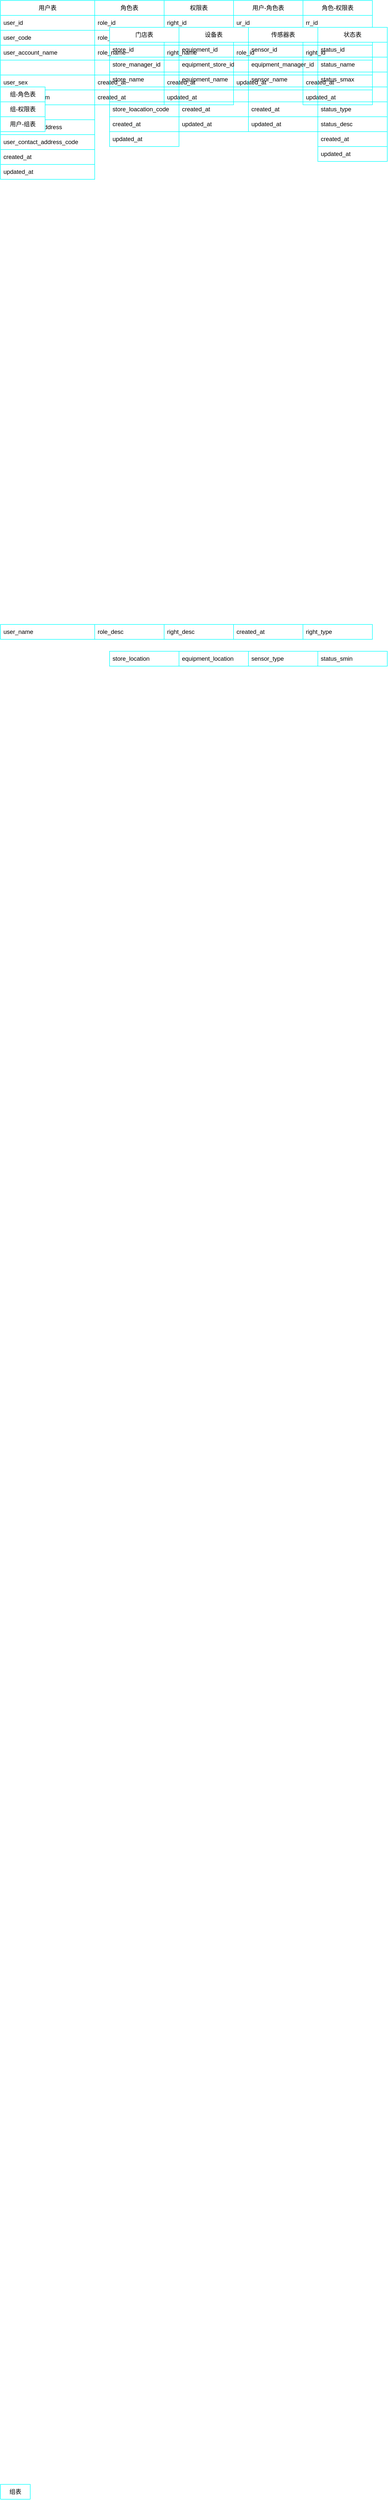 <mxfile>
    <diagram id="f5doWY8gKicb6j-VvEXf" name="第 1 页">
        <mxGraphModel dx="1785" dy="424" grid="1" gridSize="10" guides="1" tooltips="1" connect="1" arrows="1" fold="1" page="1" pageScale="1" pageWidth="827" pageHeight="1169" math="0" shadow="0">
            <root>
                <mxCell id="0"/>
                <mxCell id="1" parent="0"/>
                <object label="用户表" id="2">
                    <mxCell style="swimlane;fontStyle=0;childLayout=stackLayout;horizontal=1;startSize=30;horizontalStack=0;resizeParent=1;resizeParentMax=0;resizeLast=0;collapsible=1;marginBottom=0;whiteSpace=wrap;html=1;movable=1;resizable=1;rotatable=1;deletable=1;editable=1;connectable=1;strokeColor=#00FFFF;" parent="1" vertex="1">
                        <mxGeometry x="-500" y="256" width="190" height="360" as="geometry">
                            <mxRectangle x="-50" y="70" width="80" height="30" as="alternateBounds"/>
                        </mxGeometry>
                    </mxCell>
                </object>
                <mxCell id="3" value="user_id" style="text;strokeColor=#00FFFF;fillColor=none;align=left;verticalAlign=middle;spacingLeft=4;spacingRight=4;overflow=hidden;points=[[0,0.5],[1,0.5]];portConstraint=eastwest;rotatable=0;whiteSpace=wrap;html=1;" parent="2" vertex="1">
                    <mxGeometry y="30" width="190" height="30" as="geometry"/>
                </mxCell>
                <mxCell id="54" value="user_code" style="text;strokeColor=#00FFFF;fillColor=none;align=left;verticalAlign=middle;spacingLeft=4;spacingRight=4;overflow=hidden;points=[[0,0.5],[1,0.5]];portConstraint=eastwest;rotatable=0;whiteSpace=wrap;html=1;" parent="2" vertex="1">
                    <mxGeometry y="60" width="190" height="30" as="geometry"/>
                </mxCell>
                <mxCell id="4" value="user_account_name" style="text;strokeColor=#00FFFF;fillColor=none;align=left;verticalAlign=middle;spacingLeft=4;spacingRight=4;overflow=hidden;points=[[0,0.5],[1,0.5]];portConstraint=eastwest;rotatable=0;whiteSpace=wrap;html=1;" parent="2" vertex="1">
                    <mxGeometry y="90" width="190" height="30" as="geometry"/>
                </mxCell>
                <mxCell id="5" value="user_name&lt;br&gt;" style="text;strokeColor=#00FFFF;fillColor=none;align=left;verticalAlign=middle;spacingLeft=4;spacingRight=4;overflow=hidden;points=[[0,0.5],[1,0.5]];portConstraint=eastwest;rotatable=0;whiteSpace=wrap;html=1;" parent="2" vertex="1">
                    <mxGeometry y="1256" width="190" height="30" as="geometry"/>
                </mxCell>
                <mxCell id="11" value="user_sex&lt;br&gt;" style="text;strokeColor=#00FFFF;fillColor=none;align=left;verticalAlign=middle;spacingLeft=4;spacingRight=4;overflow=hidden;points=[[0,0.5],[1,0.5]];portConstraint=eastwest;rotatable=0;whiteSpace=wrap;html=1;" parent="2" vertex="1">
                    <mxGeometry y="150" width="190" height="30" as="geometry"/>
                </mxCell>
                <mxCell id="12" value="user_phone_num" style="text;strokeColor=#00FFFF;fillColor=none;align=left;verticalAlign=middle;spacingLeft=4;spacingRight=4;overflow=hidden;points=[[0,0.5],[1,0.5]];portConstraint=eastwest;rotatable=0;whiteSpace=wrap;html=1;" parent="2" vertex="1">
                    <mxGeometry y="180" width="190" height="30" as="geometry"/>
                </mxCell>
                <mxCell id="13" value="user_location" style="text;strokeColor=#00FFFF;fillColor=none;align=left;verticalAlign=middle;spacingLeft=4;spacingRight=4;overflow=hidden;points=[[0,0.5],[1,0.5]];portConstraint=eastwest;rotatable=0;whiteSpace=wrap;html=1;" parent="2" vertex="1">
                    <mxGeometry y="210" width="190" height="30" as="geometry"/>
                </mxCell>
                <mxCell id="14" value="user_contact_address" style="text;strokeColor=#00FFFF;fillColor=none;align=left;verticalAlign=middle;spacingLeft=4;spacingRight=4;overflow=hidden;points=[[0,0.5],[1,0.5]];portConstraint=eastwest;rotatable=0;whiteSpace=wrap;html=1;" parent="2" vertex="1">
                    <mxGeometry y="240" width="190" height="30" as="geometry"/>
                </mxCell>
                <mxCell id="15" value="user_contact_address_code" style="text;strokeColor=#00FFFF;fillColor=none;align=left;verticalAlign=middle;spacingLeft=4;spacingRight=4;overflow=hidden;points=[[0,0.5],[1,0.5]];portConstraint=eastwest;rotatable=0;whiteSpace=wrap;html=1;" parent="2" vertex="1">
                    <mxGeometry y="270" width="190" height="30" as="geometry"/>
                </mxCell>
                <mxCell id="21" value="created_at&lt;span style=&quot;white-space: pre;&quot;&gt;&#9;&lt;/span&gt;" style="text;strokeColor=#00FFFF;fillColor=none;align=left;verticalAlign=middle;spacingLeft=4;spacingRight=4;overflow=hidden;points=[[0,0.5],[1,0.5]];portConstraint=eastwest;rotatable=0;whiteSpace=wrap;html=1;" parent="2" vertex="1">
                    <mxGeometry y="300" width="190" height="30" as="geometry"/>
                </mxCell>
                <mxCell id="22" value="updated_at" style="text;strokeColor=#00FFFF;fillColor=none;align=left;verticalAlign=middle;spacingLeft=4;spacingRight=4;overflow=hidden;points=[[0,0.5],[1,0.5]];portConstraint=eastwest;rotatable=0;whiteSpace=wrap;html=1;" parent="2" vertex="1">
                    <mxGeometry y="330" width="190" height="30" as="geometry"/>
                </mxCell>
                <mxCell id="17" value="角色表" style="swimlane;fontStyle=0;childLayout=stackLayout;horizontal=1;startSize=30;horizontalStack=0;resizeParent=1;resizeParentMax=0;resizeLast=0;collapsible=1;marginBottom=0;whiteSpace=wrap;html=1;strokeColor=#00FFFF;" parent="1" vertex="1">
                    <mxGeometry x="-310" y="256" width="140" height="210" as="geometry"/>
                </mxCell>
                <mxCell id="18" value="role_id" style="text;strokeColor=#00FFFF;fillColor=none;align=left;verticalAlign=middle;spacingLeft=4;spacingRight=4;overflow=hidden;points=[[0,0.5],[1,0.5]];portConstraint=eastwest;rotatable=0;whiteSpace=wrap;html=1;" parent="17" vertex="1">
                    <mxGeometry y="30" width="140" height="30" as="geometry"/>
                </mxCell>
                <mxCell id="23" value="role_parent_id" style="text;strokeColor=#00FFFF;fillColor=none;align=left;verticalAlign=middle;spacingLeft=4;spacingRight=4;overflow=hidden;points=[[0,0.5],[1,0.5]];portConstraint=eastwest;rotatable=0;whiteSpace=wrap;html=1;" parent="17" vertex="1">
                    <mxGeometry y="60" width="140" height="30" as="geometry"/>
                </mxCell>
                <mxCell id="19" value="role_name" style="text;strokeColor=#00FFFF;fillColor=none;align=left;verticalAlign=middle;spacingLeft=4;spacingRight=4;overflow=hidden;points=[[0,0.5],[1,0.5]];portConstraint=eastwest;rotatable=0;whiteSpace=wrap;html=1;" parent="17" vertex="1">
                    <mxGeometry y="90" width="140" height="30" as="geometry"/>
                </mxCell>
                <mxCell id="256" value="role_desc" style="text;strokeColor=#00FFFF;fillColor=none;align=left;verticalAlign=middle;spacingLeft=4;spacingRight=4;overflow=hidden;points=[[0,0.5],[1,0.5]];portConstraint=eastwest;rotatable=0;whiteSpace=wrap;html=1;" parent="17" vertex="1">
                    <mxGeometry y="1256" width="140" height="30" as="geometry"/>
                </mxCell>
                <mxCell id="25" value="created_at&lt;span style=&quot;white-space: pre;&quot;&gt;&#9;&lt;/span&gt;" style="text;strokeColor=#00FFFF;fillColor=none;align=left;verticalAlign=middle;spacingLeft=4;spacingRight=4;overflow=hidden;points=[[0,0.5],[1,0.5]];portConstraint=eastwest;rotatable=0;whiteSpace=wrap;html=1;" parent="17" vertex="1">
                    <mxGeometry y="150" width="140" height="30" as="geometry"/>
                </mxCell>
                <mxCell id="24" value="created_at" style="text;strokeColor=#00FFFF;fillColor=none;align=left;verticalAlign=middle;spacingLeft=4;spacingRight=4;overflow=hidden;points=[[0,0.5],[1,0.5]];portConstraint=eastwest;rotatable=0;whiteSpace=wrap;html=1;" parent="17" vertex="1">
                    <mxGeometry y="180" width="140" height="30" as="geometry"/>
                </mxCell>
                <mxCell id="26" value="权限表" style="swimlane;fontStyle=0;childLayout=stackLayout;horizontal=1;startSize=30;horizontalStack=0;resizeParent=1;resizeParentMax=0;resizeLast=0;collapsible=1;marginBottom=0;whiteSpace=wrap;html=1;strokeColor=#00FFFF;" parent="1" vertex="1">
                    <mxGeometry x="-170" y="256" width="140" height="210" as="geometry"/>
                </mxCell>
                <mxCell id="27" value="right_id" style="text;strokeColor=#00FFFF;fillColor=none;align=left;verticalAlign=middle;spacingLeft=4;spacingRight=4;overflow=hidden;points=[[0,0.5],[1,0.5]];portConstraint=eastwest;rotatable=0;whiteSpace=wrap;html=1;" parent="26" vertex="1">
                    <mxGeometry y="30" width="140" height="30" as="geometry"/>
                </mxCell>
                <mxCell id="28" value="right_parent_id" style="text;strokeColor=#00FFFF;fillColor=none;align=left;verticalAlign=middle;spacingLeft=4;spacingRight=4;overflow=hidden;points=[[0,0.5],[1,0.5]];portConstraint=eastwest;rotatable=0;whiteSpace=wrap;html=1;" parent="26" vertex="1">
                    <mxGeometry y="60" width="140" height="30" as="geometry"/>
                </mxCell>
                <mxCell id="29" value="right_name" style="text;strokeColor=#00FFFF;fillColor=none;align=left;verticalAlign=middle;spacingLeft=4;spacingRight=4;overflow=hidden;points=[[0,0.5],[1,0.5]];portConstraint=eastwest;rotatable=0;whiteSpace=wrap;html=1;" parent="26" vertex="1">
                    <mxGeometry y="90" width="140" height="30" as="geometry"/>
                </mxCell>
                <mxCell id="32" value="right_desc" style="text;strokeColor=#00FFFF;fillColor=none;align=left;verticalAlign=middle;spacingLeft=4;spacingRight=4;overflow=hidden;points=[[0,0.5],[1,0.5]];portConstraint=eastwest;rotatable=0;whiteSpace=wrap;html=1;" parent="26" vertex="1">
                    <mxGeometry y="1256" width="140" height="30" as="geometry"/>
                </mxCell>
                <mxCell id="31" value="created_at&lt;span style=&quot;white-space: pre;&quot;&gt;&#9;&lt;/span&gt;" style="text;strokeColor=#00FFFF;fillColor=none;align=left;verticalAlign=middle;spacingLeft=4;spacingRight=4;overflow=hidden;points=[[0,0.5],[1,0.5]];portConstraint=eastwest;rotatable=0;whiteSpace=wrap;html=1;" parent="26" vertex="1">
                    <mxGeometry y="150" width="140" height="30" as="geometry"/>
                </mxCell>
                <mxCell id="30" value="updated_at" style="text;strokeColor=#00FFFF;fillColor=none;align=left;verticalAlign=middle;spacingLeft=4;spacingRight=4;overflow=hidden;points=[[0,0.5],[1,0.5]];portConstraint=eastwest;rotatable=0;whiteSpace=wrap;html=1;" parent="26" vertex="1">
                    <mxGeometry y="180" width="140" height="30" as="geometry"/>
                </mxCell>
                <mxCell id="33" value="组表" style="swimlane;fontStyle=0;childLayout=stackLayout;horizontal=1;startSize=30;horizontalStack=0;resizeParent=1;resizeParentMax=0;resizeLast=0;collapsible=1;marginBottom=0;whiteSpace=wrap;html=1;strokeColor=#00FFFF;" parent="1" vertex="1" collapsed="1">
                    <mxGeometry x="-500" y="5256" width="60" height="30" as="geometry">
                        <mxRectangle x="-30" y="256" width="140" height="210" as="alternateBounds"/>
                    </mxGeometry>
                </mxCell>
                <mxCell id="34" value="group_id" style="text;strokeColor=#00FFFF;fillColor=none;align=left;verticalAlign=middle;spacingLeft=4;spacingRight=4;overflow=hidden;points=[[0,0.5],[1,0.5]];portConstraint=eastwest;rotatable=0;whiteSpace=wrap;html=1;" parent="33" vertex="1">
                    <mxGeometry y="30" width="140" height="30" as="geometry"/>
                </mxCell>
                <mxCell id="35" value="group_parent_id" style="text;strokeColor=#00FFFF;fillColor=none;align=left;verticalAlign=middle;spacingLeft=4;spacingRight=4;overflow=hidden;points=[[0,0.5],[1,0.5]];portConstraint=eastwest;rotatable=0;whiteSpace=wrap;html=1;" parent="33" vertex="1">
                    <mxGeometry y="60" width="140" height="30" as="geometry"/>
                </mxCell>
                <mxCell id="36" value="group_name" style="text;strokeColor=#00FFFF;fillColor=none;align=left;verticalAlign=middle;spacingLeft=4;spacingRight=4;overflow=hidden;points=[[0,0.5],[1,0.5]];portConstraint=eastwest;rotatable=0;whiteSpace=wrap;html=1;" parent="33" vertex="1">
                    <mxGeometry y="90" width="140" height="30" as="geometry"/>
                </mxCell>
                <mxCell id="37" value="group_desc" style="text;strokeColor=#00FFFF;fillColor=none;align=left;verticalAlign=middle;spacingLeft=4;spacingRight=4;overflow=hidden;points=[[0,0.5],[1,0.5]];portConstraint=eastwest;rotatable=0;whiteSpace=wrap;html=1;" parent="33" vertex="1">
                    <mxGeometry y="1256" width="140" height="30" as="geometry"/>
                </mxCell>
                <mxCell id="38" value="created_at&lt;span style=&quot;white-space: pre;&quot;&gt;&#9;&lt;/span&gt;" style="text;strokeColor=#00FFFF;fillColor=none;align=left;verticalAlign=middle;spacingLeft=4;spacingRight=4;overflow=hidden;points=[[0,0.5],[1,0.5]];portConstraint=eastwest;rotatable=0;whiteSpace=wrap;html=1;" parent="33" vertex="1">
                    <mxGeometry y="150" width="140" height="30" as="geometry"/>
                </mxCell>
                <mxCell id="39" value="updated_at" style="text;strokeColor=#00FFFF;fillColor=none;align=left;verticalAlign=middle;spacingLeft=4;spacingRight=4;overflow=hidden;points=[[0,0.5],[1,0.5]];portConstraint=eastwest;rotatable=0;whiteSpace=wrap;html=1;" parent="33" vertex="1">
                    <mxGeometry y="180" width="140" height="30" as="geometry"/>
                </mxCell>
                <mxCell id="40" value="组-角色表" style="swimlane;fontStyle=0;childLayout=stackLayout;horizontal=1;startSize=30;horizontalStack=0;resizeParent=1;resizeParentMax=0;resizeLast=0;collapsible=1;marginBottom=0;whiteSpace=wrap;html=1;strokeColor=#00FFFF;" parent="1" vertex="1" collapsed="1">
                    <mxGeometry x="-500" y="430" width="90" height="30" as="geometry">
                        <mxRectangle x="-500" y="430" width="140" height="180" as="alternateBounds"/>
                    </mxGeometry>
                </mxCell>
                <mxCell id="41" value="gr_id" style="text;strokeColor=#00FFFF;fillColor=none;align=left;verticalAlign=middle;spacingLeft=4;spacingRight=4;overflow=hidden;points=[[0,0.5],[1,0.5]];portConstraint=eastwest;rotatable=0;whiteSpace=wrap;html=1;" parent="40" vertex="1">
                    <mxGeometry y="30" width="140" height="30" as="geometry"/>
                </mxCell>
                <mxCell id="42" value="group_id" style="text;strokeColor=#00FFFF;fillColor=none;align=left;verticalAlign=middle;spacingLeft=4;spacingRight=4;overflow=hidden;points=[[0,0.5],[1,0.5]];portConstraint=eastwest;rotatable=0;whiteSpace=wrap;html=1;" parent="40" vertex="1">
                    <mxGeometry y="60" width="140" height="30" as="geometry"/>
                </mxCell>
                <mxCell id="43" value="role_id" style="text;strokeColor=#00FFFF;fillColor=none;align=left;verticalAlign=middle;spacingLeft=4;spacingRight=4;overflow=hidden;points=[[0,0.5],[1,0.5]];portConstraint=eastwest;rotatable=0;whiteSpace=wrap;html=1;" parent="40" vertex="1">
                    <mxGeometry y="90" width="140" height="30" as="geometry"/>
                </mxCell>
                <mxCell id="45" value="created_at&lt;span style=&quot;white-space: pre;&quot;&gt;&#9;&lt;/span&gt;" style="text;strokeColor=#00FFFF;fillColor=none;align=left;verticalAlign=middle;spacingLeft=4;spacingRight=4;overflow=hidden;points=[[0,0.5],[1,0.5]];portConstraint=eastwest;rotatable=0;whiteSpace=wrap;html=1;" parent="40" vertex="1">
                    <mxGeometry y="1256" width="140" height="30" as="geometry"/>
                </mxCell>
                <mxCell id="46" value="updated_at" style="text;strokeColor=#00FFFF;fillColor=none;align=left;verticalAlign=middle;spacingLeft=4;spacingRight=4;overflow=hidden;points=[[0,0.5],[1,0.5]];portConstraint=eastwest;rotatable=0;whiteSpace=wrap;html=1;" parent="40" vertex="1">
                    <mxGeometry y="150" width="140" height="30" as="geometry"/>
                </mxCell>
                <mxCell id="47" value="组-权限表" style="swimlane;fontStyle=0;childLayout=stackLayout;horizontal=1;startSize=30;horizontalStack=0;resizeParent=1;resizeParentMax=0;resizeLast=0;collapsible=1;marginBottom=0;whiteSpace=wrap;html=1;strokeColor=#00FFFF;" parent="1" vertex="1" collapsed="1">
                    <mxGeometry x="-500" y="460" width="90" height="30" as="geometry">
                        <mxRectangle x="-360" y="430" width="140" height="210" as="alternateBounds"/>
                    </mxGeometry>
                </mxCell>
                <mxCell id="48" value="gri_id" style="text;strokeColor=#00FFFF;fillColor=none;align=left;verticalAlign=middle;spacingLeft=4;spacingRight=4;overflow=hidden;points=[[0,0.5],[1,0.5]];portConstraint=eastwest;rotatable=0;whiteSpace=wrap;html=1;" parent="47" vertex="1">
                    <mxGeometry y="30" width="140" height="30" as="geometry"/>
                </mxCell>
                <mxCell id="49" value="group_id" style="text;strokeColor=#00FFFF;fillColor=none;align=left;verticalAlign=middle;spacingLeft=4;spacingRight=4;overflow=hidden;points=[[0,0.5],[1,0.5]];portConstraint=eastwest;rotatable=0;whiteSpace=wrap;html=1;" parent="47" vertex="1">
                    <mxGeometry y="60" width="140" height="30" as="geometry"/>
                </mxCell>
                <mxCell id="50" value="right_id" style="text;strokeColor=#00FFFF;fillColor=none;align=left;verticalAlign=middle;spacingLeft=4;spacingRight=4;overflow=hidden;points=[[0,0.5],[1,0.5]];portConstraint=eastwest;rotatable=0;whiteSpace=wrap;html=1;" parent="47" vertex="1">
                    <mxGeometry y="90" width="140" height="30" as="geometry"/>
                </mxCell>
                <mxCell id="53" value="right_type" style="text;strokeColor=#00FFFF;fillColor=none;align=left;verticalAlign=middle;spacingLeft=4;spacingRight=4;overflow=hidden;points=[[0,0.5],[1,0.5]];portConstraint=eastwest;rotatable=0;whiteSpace=wrap;html=1;" parent="47" vertex="1">
                    <mxGeometry y="1256" width="140" height="30" as="geometry"/>
                </mxCell>
                <mxCell id="51" value="created_at&lt;span style=&quot;white-space: pre;&quot;&gt;&#9;&lt;/span&gt;" style="text;strokeColor=#00FFFF;fillColor=none;align=left;verticalAlign=middle;spacingLeft=4;spacingRight=4;overflow=hidden;points=[[0,0.5],[1,0.5]];portConstraint=eastwest;rotatable=0;whiteSpace=wrap;html=1;" parent="47" vertex="1">
                    <mxGeometry y="150" width="140" height="30" as="geometry"/>
                </mxCell>
                <mxCell id="52" value="updated_at" style="text;strokeColor=#00FFFF;fillColor=none;align=left;verticalAlign=middle;spacingLeft=4;spacingRight=4;overflow=hidden;points=[[0,0.5],[1,0.5]];portConstraint=eastwest;rotatable=0;whiteSpace=wrap;html=1;" parent="47" vertex="1">
                    <mxGeometry y="180" width="140" height="30" as="geometry"/>
                </mxCell>
                <mxCell id="55" value="用户-角色表" style="swimlane;fontStyle=0;childLayout=stackLayout;horizontal=1;startSize=30;horizontalStack=0;resizeParent=1;resizeParentMax=0;resizeLast=0;collapsible=1;marginBottom=0;whiteSpace=wrap;html=1;strokeColor=#00FFFF;" parent="1" vertex="1">
                    <mxGeometry x="-30" y="256" width="140" height="180" as="geometry"/>
                </mxCell>
                <mxCell id="56" value="ur_id" style="text;strokeColor=#00FFFF;fillColor=none;align=left;verticalAlign=middle;spacingLeft=4;spacingRight=4;overflow=hidden;points=[[0,0.5],[1,0.5]];portConstraint=eastwest;rotatable=0;whiteSpace=wrap;html=1;" parent="55" vertex="1">
                    <mxGeometry y="30" width="140" height="30" as="geometry"/>
                </mxCell>
                <mxCell id="57" value="user_id" style="text;strokeColor=#00FFFF;fillColor=none;align=left;verticalAlign=middle;spacingLeft=4;spacingRight=4;overflow=hidden;points=[[0,0.5],[1,0.5]];portConstraint=eastwest;rotatable=0;whiteSpace=wrap;html=1;" parent="55" vertex="1">
                    <mxGeometry y="60" width="140" height="30" as="geometry"/>
                </mxCell>
                <mxCell id="58" value="role_id" style="text;strokeColor=#00FFFF;fillColor=none;align=left;verticalAlign=middle;spacingLeft=4;spacingRight=4;overflow=hidden;points=[[0,0.5],[1,0.5]];portConstraint=eastwest;rotatable=0;whiteSpace=wrap;html=1;" parent="55" vertex="1">
                    <mxGeometry y="90" width="140" height="30" as="geometry"/>
                </mxCell>
                <mxCell id="60" value="created_at&lt;span style=&quot;white-space: pre;&quot;&gt;&#9;&lt;/span&gt;" style="text;strokeColor=#00FFFF;fillColor=none;align=left;verticalAlign=middle;spacingLeft=4;spacingRight=4;overflow=hidden;points=[[0,0.5],[1,0.5]];portConstraint=eastwest;rotatable=0;whiteSpace=wrap;html=1;" parent="55" vertex="1">
                    <mxGeometry y="1256" width="140" height="30" as="geometry"/>
                </mxCell>
                <mxCell id="61" value="updated_at" style="text;strokeColor=#00FFFF;fillColor=none;align=left;verticalAlign=middle;spacingLeft=4;spacingRight=4;overflow=hidden;points=[[0,0.5],[1,0.5]];portConstraint=eastwest;rotatable=0;whiteSpace=wrap;html=1;" parent="55" vertex="1">
                    <mxGeometry y="150" width="140" height="30" as="geometry"/>
                </mxCell>
                <mxCell id="62" value="角色-权限表" style="swimlane;fontStyle=0;childLayout=stackLayout;horizontal=1;startSize=30;horizontalStack=0;resizeParent=1;resizeParentMax=0;resizeLast=0;collapsible=1;marginBottom=0;whiteSpace=wrap;html=1;strokeColor=#00FFFF;" parent="1" vertex="1">
                    <mxGeometry x="110" y="256" width="140" height="210" as="geometry"/>
                </mxCell>
                <mxCell id="63" value="rr_id" style="text;strokeColor=#00FFFF;fillColor=none;align=left;verticalAlign=middle;spacingLeft=4;spacingRight=4;overflow=hidden;points=[[0,0.5],[1,0.5]];portConstraint=eastwest;rotatable=0;whiteSpace=wrap;html=1;" parent="62" vertex="1">
                    <mxGeometry y="30" width="140" height="30" as="geometry"/>
                </mxCell>
                <mxCell id="64" value="role_id" style="text;strokeColor=#00FFFF;fillColor=none;align=left;verticalAlign=middle;spacingLeft=4;spacingRight=4;overflow=hidden;points=[[0,0.5],[1,0.5]];portConstraint=eastwest;rotatable=0;whiteSpace=wrap;html=1;" parent="62" vertex="1">
                    <mxGeometry y="60" width="140" height="30" as="geometry"/>
                </mxCell>
                <mxCell id="65" value="right_id" style="text;strokeColor=#00FFFF;fillColor=none;align=left;verticalAlign=middle;spacingLeft=4;spacingRight=4;overflow=hidden;points=[[0,0.5],[1,0.5]];portConstraint=eastwest;rotatable=0;whiteSpace=wrap;html=1;" parent="62" vertex="1">
                    <mxGeometry y="90" width="140" height="30" as="geometry"/>
                </mxCell>
                <mxCell id="68" value="right_type" style="text;strokeColor=#00FFFF;fillColor=none;align=left;verticalAlign=middle;spacingLeft=4;spacingRight=4;overflow=hidden;points=[[0,0.5],[1,0.5]];portConstraint=eastwest;rotatable=0;whiteSpace=wrap;html=1;" parent="62" vertex="1">
                    <mxGeometry y="1256" width="140" height="30" as="geometry"/>
                </mxCell>
                <mxCell id="66" value="created_at&lt;span style=&quot;white-space: pre;&quot;&gt;&#9;&lt;/span&gt;" style="text;strokeColor=#00FFFF;fillColor=none;align=left;verticalAlign=middle;spacingLeft=4;spacingRight=4;overflow=hidden;points=[[0,0.5],[1,0.5]];portConstraint=eastwest;rotatable=0;whiteSpace=wrap;html=1;" parent="62" vertex="1">
                    <mxGeometry y="150" width="140" height="30" as="geometry"/>
                </mxCell>
                <mxCell id="67" value="updated_at" style="text;strokeColor=#00FFFF;fillColor=none;align=left;verticalAlign=middle;spacingLeft=4;spacingRight=4;overflow=hidden;points=[[0,0.5],[1,0.5]];portConstraint=eastwest;rotatable=0;whiteSpace=wrap;html=1;" parent="62" vertex="1">
                    <mxGeometry y="180" width="140" height="30" as="geometry"/>
                </mxCell>
                <mxCell id="69" value="用户-组表" style="swimlane;fontStyle=0;childLayout=stackLayout;horizontal=1;startSize=30;horizontalStack=0;resizeParent=1;resizeParentMax=0;resizeLast=0;collapsible=1;marginBottom=0;whiteSpace=wrap;html=1;strokeColor=#00FFFF;" parent="1" vertex="1" collapsed="1">
                    <mxGeometry x="-500" y="490" width="90" height="30" as="geometry">
                        <mxRectangle x="60" y="430" width="140" height="180" as="alternateBounds"/>
                    </mxGeometry>
                </mxCell>
                <mxCell id="70" value="ug_id" style="text;strokeColor=#00FFFF;fillColor=none;align=left;verticalAlign=middle;spacingLeft=4;spacingRight=4;overflow=hidden;points=[[0,0.5],[1,0.5]];portConstraint=eastwest;rotatable=0;whiteSpace=wrap;html=1;" parent="69" vertex="1">
                    <mxGeometry y="30" width="140" height="30" as="geometry"/>
                </mxCell>
                <mxCell id="71" value="user_id" style="text;strokeColor=#00FFFF;fillColor=none;align=left;verticalAlign=middle;spacingLeft=4;spacingRight=4;overflow=hidden;points=[[0,0.5],[1,0.5]];portConstraint=eastwest;rotatable=0;whiteSpace=wrap;html=1;" parent="69" vertex="1">
                    <mxGeometry y="60" width="140" height="30" as="geometry"/>
                </mxCell>
                <mxCell id="72" value="group_id" style="text;strokeColor=#00FFFF;fillColor=none;align=left;verticalAlign=middle;spacingLeft=4;spacingRight=4;overflow=hidden;points=[[0,0.5],[1,0.5]];portConstraint=eastwest;rotatable=0;whiteSpace=wrap;html=1;" parent="69" vertex="1">
                    <mxGeometry y="90" width="140" height="30" as="geometry"/>
                </mxCell>
                <mxCell id="74" value="created_at&lt;span style=&quot;white-space: pre;&quot;&gt;&#9;&lt;/span&gt;" style="text;strokeColor=#00FFFF;fillColor=none;align=left;verticalAlign=middle;spacingLeft=4;spacingRight=4;overflow=hidden;points=[[0,0.5],[1,0.5]];portConstraint=eastwest;rotatable=0;whiteSpace=wrap;html=1;" parent="69" vertex="1">
                    <mxGeometry y="1256" width="140" height="30" as="geometry"/>
                </mxCell>
                <mxCell id="75" value="updated_at" style="text;strokeColor=#00FFFF;fillColor=none;align=left;verticalAlign=middle;spacingLeft=4;spacingRight=4;overflow=hidden;points=[[0,0.5],[1,0.5]];portConstraint=eastwest;rotatable=0;whiteSpace=wrap;html=1;" parent="69" vertex="1">
                    <mxGeometry y="150" width="140" height="30" as="geometry"/>
                </mxCell>
                <mxCell id="76" value="门店表" style="swimlane;fontStyle=0;childLayout=stackLayout;horizontal=1;startSize=30;horizontalStack=0;resizeParent=1;resizeParentMax=0;resizeLast=0;collapsible=1;marginBottom=0;whiteSpace=wrap;html=1;strokeColor=#00FFFF;" parent="1" vertex="1">
                    <mxGeometry x="-280" y="310" width="140" height="240" as="geometry"/>
                </mxCell>
                <mxCell id="77" value="store_id" style="text;strokeColor=#00FFFF;fillColor=none;align=left;verticalAlign=middle;spacingLeft=4;spacingRight=4;overflow=hidden;points=[[0,0.5],[1,0.5]];portConstraint=eastwest;rotatable=0;whiteSpace=wrap;html=1;" parent="76" vertex="1">
                    <mxGeometry y="30" width="140" height="30" as="geometry"/>
                </mxCell>
                <mxCell id="78" value="store_manager_id" style="text;strokeColor=#00FFFF;fillColor=none;align=left;verticalAlign=middle;spacingLeft=4;spacingRight=4;overflow=hidden;points=[[0,0.5],[1,0.5]];portConstraint=eastwest;rotatable=0;whiteSpace=wrap;html=1;" parent="76" vertex="1">
                    <mxGeometry y="60" width="140" height="30" as="geometry"/>
                </mxCell>
                <mxCell id="79" value="store_name" style="text;strokeColor=#00FFFF;fillColor=none;align=left;verticalAlign=middle;spacingLeft=4;spacingRight=4;overflow=hidden;points=[[0,0.5],[1,0.5]];portConstraint=eastwest;rotatable=0;whiteSpace=wrap;html=1;" parent="76" vertex="1">
                    <mxGeometry y="90" width="140" height="30" as="geometry"/>
                </mxCell>
                <mxCell id="82" value="store_location" style="text;strokeColor=#00FFFF;fillColor=none;align=left;verticalAlign=middle;spacingLeft=4;spacingRight=4;overflow=hidden;points=[[0,0.5],[1,0.5]];portConstraint=eastwest;rotatable=0;whiteSpace=wrap;html=1;" parent="76" vertex="1">
                    <mxGeometry y="1256" width="140" height="30" as="geometry"/>
                </mxCell>
                <mxCell id="83" value="store_loacation_code" style="text;strokeColor=#00FFFF;fillColor=none;align=left;verticalAlign=middle;spacingLeft=4;spacingRight=4;overflow=hidden;points=[[0,0.5],[1,0.5]];portConstraint=eastwest;rotatable=0;whiteSpace=wrap;html=1;" parent="76" vertex="1">
                    <mxGeometry y="150" width="140" height="30" as="geometry"/>
                </mxCell>
                <mxCell id="80" value="created_at&lt;span style=&quot;white-space: pre;&quot;&gt;&#9;&lt;/span&gt;" style="text;strokeColor=#00FFFF;fillColor=none;align=left;verticalAlign=middle;spacingLeft=4;spacingRight=4;overflow=hidden;points=[[0,0.5],[1,0.5]];portConstraint=eastwest;rotatable=0;whiteSpace=wrap;html=1;" parent="76" vertex="1">
                    <mxGeometry y="180" width="140" height="30" as="geometry"/>
                </mxCell>
                <mxCell id="81" value="updated_at" style="text;strokeColor=#00FFFF;fillColor=none;align=left;verticalAlign=middle;spacingLeft=4;spacingRight=4;overflow=hidden;points=[[0,0.5],[1,0.5]];portConstraint=eastwest;rotatable=0;whiteSpace=wrap;html=1;" parent="76" vertex="1">
                    <mxGeometry y="210" width="140" height="30" as="geometry"/>
                </mxCell>
                <mxCell id="84" value="设备表" style="swimlane;fontStyle=0;childLayout=stackLayout;horizontal=1;startSize=30;horizontalStack=0;resizeParent=1;resizeParentMax=0;resizeLast=0;collapsible=1;marginBottom=0;whiteSpace=wrap;html=1;strokeColor=#00FFFF;" parent="1" vertex="1">
                    <mxGeometry x="-140" y="310" width="140" height="150" as="geometry"/>
                </mxCell>
                <mxCell id="85" value="equipment_id" style="text;strokeColor=#00FFFF;fillColor=none;align=left;verticalAlign=middle;spacingLeft=4;spacingRight=4;overflow=hidden;points=[[0,0.5],[1,0.5]];portConstraint=eastwest;rotatable=0;whiteSpace=wrap;html=1;" parent="84" vertex="1">
                    <mxGeometry y="30" width="140" height="30" as="geometry"/>
                </mxCell>
                <mxCell id="86" value="equipment_store_id" style="text;strokeColor=#00FFFF;fillColor=none;align=left;verticalAlign=middle;spacingLeft=4;spacingRight=4;overflow=hidden;points=[[0,0.5],[1,0.5]];portConstraint=eastwest;rotatable=0;whiteSpace=wrap;html=1;" parent="84" vertex="1">
                    <mxGeometry y="60" width="140" height="30" as="geometry"/>
                </mxCell>
                <mxCell id="87" value="equipment_name" style="text;strokeColor=#00FFFF;fillColor=none;align=left;verticalAlign=middle;spacingLeft=4;spacingRight=4;overflow=hidden;points=[[0,0.5],[1,0.5]];portConstraint=eastwest;rotatable=0;whiteSpace=wrap;html=1;" parent="84" vertex="1">
                    <mxGeometry y="90" width="140" height="30" as="geometry"/>
                </mxCell>
                <mxCell id="88" value="equipment_location" style="text;strokeColor=#00FFFF;fillColor=none;align=left;verticalAlign=middle;spacingLeft=4;spacingRight=4;overflow=hidden;points=[[0,0.5],[1,0.5]];portConstraint=eastwest;rotatable=0;whiteSpace=wrap;html=1;" parent="84" vertex="1">
                    <mxGeometry y="1256" width="140" height="30" as="geometry"/>
                </mxCell>
                <mxCell id="95" value="传感器表" style="swimlane;fontStyle=0;childLayout=stackLayout;horizontal=1;startSize=30;horizontalStack=0;resizeParent=1;resizeParentMax=0;resizeLast=0;collapsible=1;marginBottom=0;whiteSpace=wrap;html=1;strokeColor=#00FFFF;" parent="1" vertex="1">
                    <mxGeometry y="310" width="140" height="150" as="geometry"/>
                </mxCell>
                <mxCell id="96" value="sensor_id" style="text;strokeColor=#00FFFF;fillColor=none;align=left;verticalAlign=middle;spacingLeft=4;spacingRight=4;overflow=hidden;points=[[0,0.5],[1,0.5]];portConstraint=eastwest;rotatable=0;whiteSpace=wrap;html=1;" parent="95" vertex="1">
                    <mxGeometry y="30" width="140" height="30" as="geometry"/>
                </mxCell>
                <mxCell id="97" value="equipment_manager_id" style="text;strokeColor=#00FFFF;fillColor=none;align=left;verticalAlign=middle;spacingLeft=4;spacingRight=4;overflow=hidden;points=[[0,0.5],[1,0.5]];portConstraint=eastwest;rotatable=0;whiteSpace=wrap;html=1;" parent="95" vertex="1">
                    <mxGeometry y="60" width="140" height="30" as="geometry"/>
                </mxCell>
                <mxCell id="98" value="sensor_name" style="text;strokeColor=#00FFFF;fillColor=none;align=left;verticalAlign=middle;spacingLeft=4;spacingRight=4;overflow=hidden;points=[[0,0.5],[1,0.5]];portConstraint=eastwest;rotatable=0;whiteSpace=wrap;html=1;" parent="95" vertex="1">
                    <mxGeometry y="90" width="140" height="30" as="geometry"/>
                </mxCell>
                <mxCell id="103" value="sensor_type" style="text;strokeColor=#00FFFF;fillColor=none;align=left;verticalAlign=middle;spacingLeft=4;spacingRight=4;overflow=hidden;points=[[0,0.5],[1,0.5]];portConstraint=eastwest;rotatable=0;whiteSpace=wrap;html=1;" parent="95" vertex="1">
                    <mxGeometry y="1256" width="140" height="30" as="geometry"/>
                </mxCell>
                <mxCell id="102" value="updated_at" style="text;strokeColor=#00FFFF;fillColor=none;align=left;verticalAlign=middle;spacingLeft=4;spacingRight=4;overflow=hidden;points=[[0,0.5],[1,0.5]];portConstraint=eastwest;rotatable=0;whiteSpace=wrap;html=1;" parent="1" vertex="1">
                    <mxGeometry x="-140" y="490" width="140" height="30" as="geometry"/>
                </mxCell>
                <mxCell id="107" value="状态表" style="swimlane;fontStyle=0;childLayout=stackLayout;horizontal=1;startSize=30;horizontalStack=0;resizeParent=1;resizeParentMax=0;resizeLast=0;collapsible=1;marginBottom=0;whiteSpace=wrap;html=1;strokeColor=#00FFFF;" parent="1" vertex="1">
                    <mxGeometry x="140" y="310" width="140" height="270" as="geometry"/>
                </mxCell>
                <mxCell id="108" value="status_id" style="text;strokeColor=#00FFFF;fillColor=none;align=left;verticalAlign=middle;spacingLeft=4;spacingRight=4;overflow=hidden;points=[[0,0.5],[1,0.5]];portConstraint=eastwest;rotatable=0;whiteSpace=wrap;html=1;" parent="107" vertex="1">
                    <mxGeometry y="30" width="140" height="30" as="geometry"/>
                </mxCell>
                <mxCell id="110" value="status_name" style="text;strokeColor=#00FFFF;fillColor=none;align=left;verticalAlign=middle;spacingLeft=4;spacingRight=4;overflow=hidden;points=[[0,0.5],[1,0.5]];portConstraint=eastwest;rotatable=0;whiteSpace=wrap;html=1;" parent="107" vertex="1">
                    <mxGeometry y="60" width="140" height="30" as="geometry"/>
                </mxCell>
                <mxCell id="111" value="status_smax" style="text;strokeColor=#00FFFF;fillColor=none;align=left;verticalAlign=middle;spacingLeft=4;spacingRight=4;overflow=hidden;points=[[0,0.5],[1,0.5]];portConstraint=eastwest;rotatable=0;whiteSpace=wrap;html=1;" parent="107" vertex="1">
                    <mxGeometry y="90" width="140" height="30" as="geometry"/>
                </mxCell>
                <mxCell id="112" value="status_smin" style="text;strokeColor=#00FFFF;fillColor=none;align=left;verticalAlign=middle;spacingLeft=4;spacingRight=4;overflow=hidden;points=[[0,0.5],[1,0.5]];portConstraint=eastwest;rotatable=0;whiteSpace=wrap;html=1;" parent="107" vertex="1">
                    <mxGeometry y="1256" width="140" height="30" as="geometry"/>
                </mxCell>
                <mxCell id="119" value="status_type" style="text;strokeColor=#00FFFF;fillColor=none;align=left;verticalAlign=middle;spacingLeft=4;spacingRight=4;overflow=hidden;points=[[0,0.5],[1,0.5]];portConstraint=eastwest;rotatable=0;whiteSpace=wrap;html=1;" vertex="1" parent="107">
                    <mxGeometry y="150" width="140" height="30" as="geometry"/>
                </mxCell>
                <mxCell id="115" value="status_desc" style="text;strokeColor=#00FFFF;fillColor=none;align=left;verticalAlign=middle;spacingLeft=4;spacingRight=4;overflow=hidden;points=[[0,0.5],[1,0.5]];portConstraint=eastwest;rotatable=0;whiteSpace=wrap;html=1;" parent="107" vertex="1">
                    <mxGeometry y="180" width="140" height="30" as="geometry"/>
                </mxCell>
                <mxCell id="113" value="created_at&lt;span style=&quot;white-space: pre;&quot;&gt;&#9;&lt;/span&gt;" style="text;strokeColor=#00FFFF;fillColor=none;align=left;verticalAlign=middle;spacingLeft=4;spacingRight=4;overflow=hidden;points=[[0,0.5],[1,0.5]];portConstraint=eastwest;rotatable=0;whiteSpace=wrap;html=1;" parent="107" vertex="1">
                    <mxGeometry y="210" width="140" height="30" as="geometry"/>
                </mxCell>
                <mxCell id="114" value="updated_at" style="text;strokeColor=#00FFFF;fillColor=none;align=left;verticalAlign=middle;spacingLeft=4;spacingRight=4;overflow=hidden;points=[[0,0.5],[1,0.5]];portConstraint=eastwest;rotatable=0;whiteSpace=wrap;html=1;" parent="107" vertex="1">
                    <mxGeometry y="240" width="140" height="30" as="geometry"/>
                </mxCell>
                <mxCell id="116" value="created_at&lt;span style=&quot;white-space: pre;&quot;&gt;&#9;&lt;/span&gt;" style="text;strokeColor=#00FFFF;fillColor=none;align=left;verticalAlign=middle;spacingLeft=4;spacingRight=4;overflow=hidden;points=[[0,0.5],[1,0.5]];portConstraint=eastwest;rotatable=0;whiteSpace=wrap;html=1;" parent="1" vertex="1">
                    <mxGeometry x="-140" y="460" width="140" height="30" as="geometry"/>
                </mxCell>
                <mxCell id="117" value="created_at&lt;span style=&quot;white-space: pre;&quot;&gt;&#9;&lt;/span&gt;" style="text;strokeColor=#00FFFF;fillColor=none;align=left;verticalAlign=middle;spacingLeft=4;spacingRight=4;overflow=hidden;points=[[0,0.5],[1,0.5]];portConstraint=eastwest;rotatable=0;whiteSpace=wrap;html=1;" parent="1" vertex="1">
                    <mxGeometry y="460" width="140" height="30" as="geometry"/>
                </mxCell>
                <mxCell id="118" value="updated_at" style="text;strokeColor=#00FFFF;fillColor=none;align=left;verticalAlign=middle;spacingLeft=4;spacingRight=4;overflow=hidden;points=[[0,0.5],[1,0.5]];portConstraint=eastwest;rotatable=0;whiteSpace=wrap;html=1;" parent="1" vertex="1">
                    <mxGeometry y="490" width="140" height="30" as="geometry"/>
                </mxCell>
            </root>
        </mxGraphModel>
    </diagram>
</mxfile>